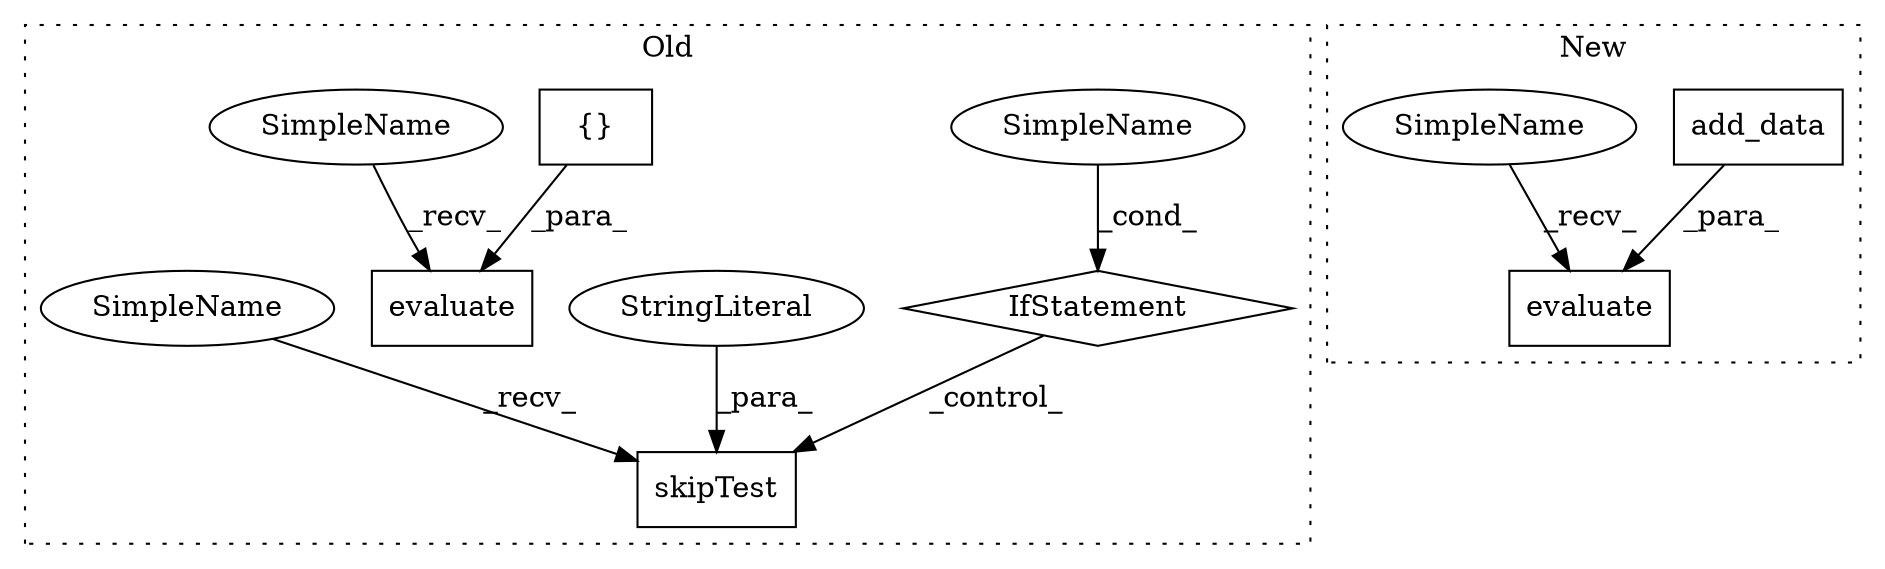 digraph G {
subgraph cluster0 {
1 [label="IfStatement" a="25" s="10157,10191" l="4,2" shape="diamond"];
3 [label="SimpleName" a="42" s="" l="" shape="ellipse"];
4 [label="skipTest" a="32" s="10206,10228" l="9,1" shape="box"];
6 [label="StringLiteral" a="45" s="10215" l="13" shape="ellipse"];
7 [label="evaluate" a="32" s="10743,10758" l="9,1" shape="box"];
8 [label="{}" a="4" s="10424,10463" l="1,1" shape="box"];
9 [label="SimpleName" a="42" s="10738" l="4" shape="ellipse"];
10 [label="SimpleName" a="42" s="10201" l="4" shape="ellipse"];
label = "Old";
style="dotted";
}
subgraph cluster1 {
2 [label="add_data" a="32" s="10827" l="10" shape="box"];
5 [label="evaluate" a="32" s="10818,10837" l="9,1" shape="box"];
11 [label="SimpleName" a="42" s="10813" l="4" shape="ellipse"];
label = "New";
style="dotted";
}
1 -> 4 [label="_control_"];
2 -> 5 [label="_para_"];
3 -> 1 [label="_cond_"];
6 -> 4 [label="_para_"];
8 -> 7 [label="_para_"];
9 -> 7 [label="_recv_"];
10 -> 4 [label="_recv_"];
11 -> 5 [label="_recv_"];
}